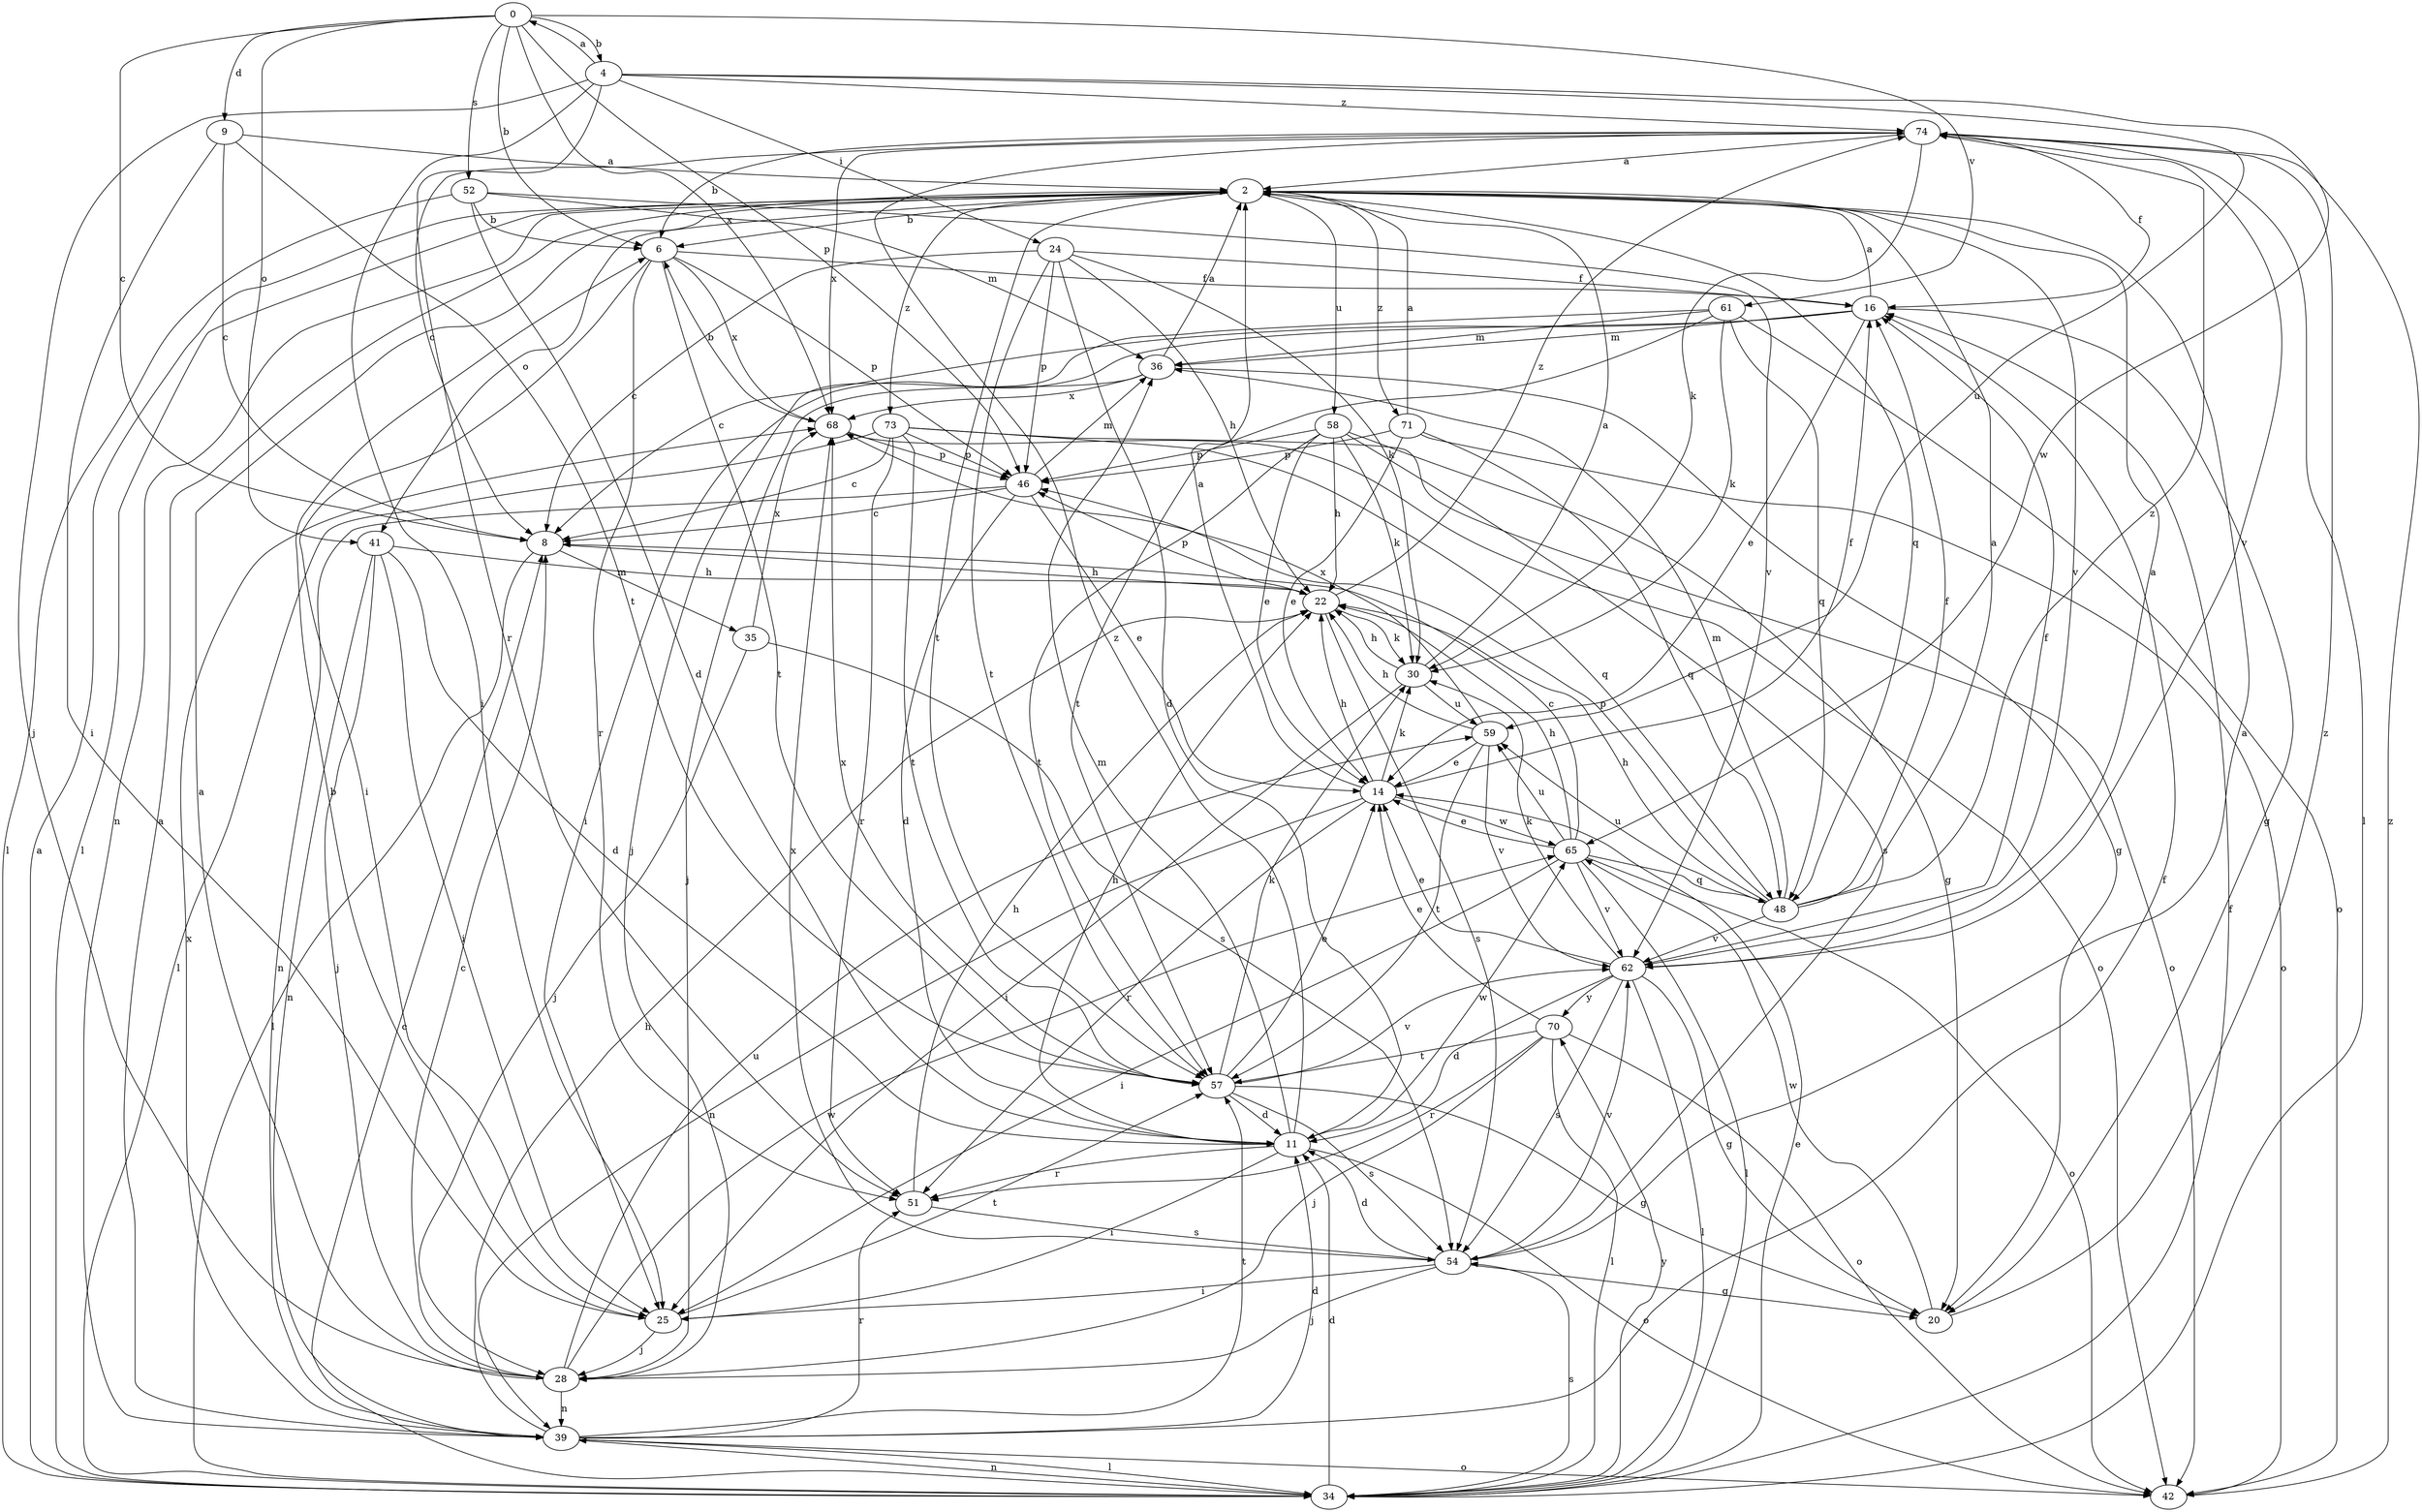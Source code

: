 strict digraph  {
0;
2;
4;
6;
8;
9;
11;
14;
16;
20;
22;
24;
25;
28;
30;
34;
35;
36;
39;
41;
42;
46;
48;
51;
52;
54;
57;
58;
59;
61;
62;
65;
68;
70;
71;
73;
74;
0 -> 4  [label=b];
0 -> 6  [label=b];
0 -> 8  [label=c];
0 -> 9  [label=d];
0 -> 41  [label=o];
0 -> 46  [label=p];
0 -> 52  [label=s];
0 -> 61  [label=v];
0 -> 68  [label=x];
2 -> 6  [label=b];
2 -> 34  [label=l];
2 -> 39  [label=n];
2 -> 41  [label=o];
2 -> 48  [label=q];
2 -> 57  [label=t];
2 -> 58  [label=u];
2 -> 62  [label=v];
2 -> 71  [label=z];
2 -> 73  [label=z];
4 -> 0  [label=a];
4 -> 24  [label=i];
4 -> 25  [label=i];
4 -> 28  [label=j];
4 -> 51  [label=r];
4 -> 59  [label=u];
4 -> 65  [label=w];
4 -> 74  [label=z];
6 -> 16  [label=f];
6 -> 25  [label=i];
6 -> 46  [label=p];
6 -> 51  [label=r];
6 -> 57  [label=t];
6 -> 68  [label=x];
8 -> 22  [label=h];
8 -> 34  [label=l];
8 -> 35  [label=m];
9 -> 2  [label=a];
9 -> 8  [label=c];
9 -> 25  [label=i];
9 -> 57  [label=t];
11 -> 22  [label=h];
11 -> 25  [label=i];
11 -> 36  [label=m];
11 -> 42  [label=o];
11 -> 51  [label=r];
11 -> 65  [label=w];
11 -> 74  [label=z];
14 -> 2  [label=a];
14 -> 16  [label=f];
14 -> 22  [label=h];
14 -> 30  [label=k];
14 -> 39  [label=n];
14 -> 51  [label=r];
14 -> 65  [label=w];
16 -> 2  [label=a];
16 -> 8  [label=c];
16 -> 14  [label=e];
16 -> 20  [label=g];
16 -> 25  [label=i];
16 -> 36  [label=m];
20 -> 65  [label=w];
20 -> 74  [label=z];
22 -> 30  [label=k];
22 -> 46  [label=p];
22 -> 54  [label=s];
22 -> 74  [label=z];
24 -> 8  [label=c];
24 -> 11  [label=d];
24 -> 16  [label=f];
24 -> 22  [label=h];
24 -> 30  [label=k];
24 -> 46  [label=p];
24 -> 57  [label=t];
25 -> 6  [label=b];
25 -> 28  [label=j];
25 -> 57  [label=t];
28 -> 2  [label=a];
28 -> 8  [label=c];
28 -> 39  [label=n];
28 -> 59  [label=u];
28 -> 65  [label=w];
30 -> 2  [label=a];
30 -> 22  [label=h];
30 -> 25  [label=i];
30 -> 59  [label=u];
34 -> 2  [label=a];
34 -> 8  [label=c];
34 -> 11  [label=d];
34 -> 14  [label=e];
34 -> 16  [label=f];
34 -> 39  [label=n];
34 -> 54  [label=s];
34 -> 70  [label=y];
35 -> 28  [label=j];
35 -> 54  [label=s];
35 -> 68  [label=x];
36 -> 2  [label=a];
36 -> 20  [label=g];
36 -> 28  [label=j];
36 -> 68  [label=x];
39 -> 2  [label=a];
39 -> 11  [label=d];
39 -> 16  [label=f];
39 -> 22  [label=h];
39 -> 34  [label=l];
39 -> 42  [label=o];
39 -> 51  [label=r];
39 -> 57  [label=t];
39 -> 68  [label=x];
41 -> 11  [label=d];
41 -> 22  [label=h];
41 -> 25  [label=i];
41 -> 28  [label=j];
41 -> 39  [label=n];
42 -> 74  [label=z];
46 -> 8  [label=c];
46 -> 11  [label=d];
46 -> 14  [label=e];
46 -> 36  [label=m];
46 -> 39  [label=n];
48 -> 2  [label=a];
48 -> 16  [label=f];
48 -> 22  [label=h];
48 -> 36  [label=m];
48 -> 46  [label=p];
48 -> 59  [label=u];
48 -> 62  [label=v];
48 -> 74  [label=z];
51 -> 22  [label=h];
51 -> 54  [label=s];
52 -> 6  [label=b];
52 -> 11  [label=d];
52 -> 34  [label=l];
52 -> 36  [label=m];
52 -> 62  [label=v];
54 -> 2  [label=a];
54 -> 11  [label=d];
54 -> 20  [label=g];
54 -> 25  [label=i];
54 -> 28  [label=j];
54 -> 62  [label=v];
54 -> 68  [label=x];
57 -> 11  [label=d];
57 -> 14  [label=e];
57 -> 20  [label=g];
57 -> 30  [label=k];
57 -> 54  [label=s];
57 -> 62  [label=v];
57 -> 68  [label=x];
58 -> 14  [label=e];
58 -> 20  [label=g];
58 -> 22  [label=h];
58 -> 30  [label=k];
58 -> 46  [label=p];
58 -> 54  [label=s];
58 -> 57  [label=t];
59 -> 14  [label=e];
59 -> 22  [label=h];
59 -> 57  [label=t];
59 -> 62  [label=v];
59 -> 68  [label=x];
61 -> 28  [label=j];
61 -> 30  [label=k];
61 -> 36  [label=m];
61 -> 42  [label=o];
61 -> 48  [label=q];
61 -> 57  [label=t];
62 -> 2  [label=a];
62 -> 11  [label=d];
62 -> 14  [label=e];
62 -> 16  [label=f];
62 -> 20  [label=g];
62 -> 30  [label=k];
62 -> 34  [label=l];
62 -> 54  [label=s];
62 -> 70  [label=y];
65 -> 8  [label=c];
65 -> 14  [label=e];
65 -> 22  [label=h];
65 -> 25  [label=i];
65 -> 34  [label=l];
65 -> 42  [label=o];
65 -> 48  [label=q];
65 -> 59  [label=u];
65 -> 62  [label=v];
68 -> 6  [label=b];
68 -> 42  [label=o];
68 -> 46  [label=p];
70 -> 14  [label=e];
70 -> 28  [label=j];
70 -> 34  [label=l];
70 -> 42  [label=o];
70 -> 51  [label=r];
70 -> 57  [label=t];
71 -> 2  [label=a];
71 -> 14  [label=e];
71 -> 42  [label=o];
71 -> 46  [label=p];
71 -> 48  [label=q];
73 -> 8  [label=c];
73 -> 34  [label=l];
73 -> 42  [label=o];
73 -> 46  [label=p];
73 -> 48  [label=q];
73 -> 51  [label=r];
73 -> 57  [label=t];
74 -> 2  [label=a];
74 -> 6  [label=b];
74 -> 8  [label=c];
74 -> 16  [label=f];
74 -> 30  [label=k];
74 -> 34  [label=l];
74 -> 62  [label=v];
74 -> 68  [label=x];
}
